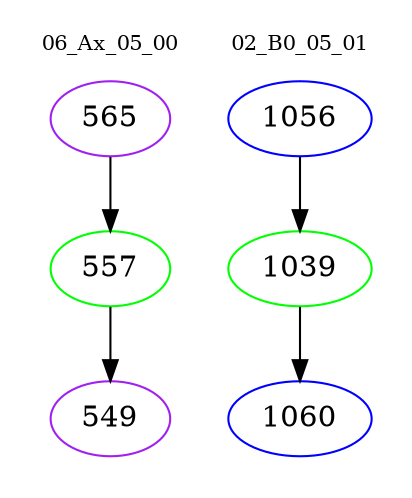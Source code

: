 digraph{
subgraph cluster_0 {
color = white
label = "06_Ax_05_00";
fontsize=10;
T0_565 [label="565", color="purple"]
T0_565 -> T0_557 [color="black"]
T0_557 [label="557", color="green"]
T0_557 -> T0_549 [color="black"]
T0_549 [label="549", color="purple"]
}
subgraph cluster_1 {
color = white
label = "02_B0_05_01";
fontsize=10;
T1_1056 [label="1056", color="blue"]
T1_1056 -> T1_1039 [color="black"]
T1_1039 [label="1039", color="green"]
T1_1039 -> T1_1060 [color="black"]
T1_1060 [label="1060", color="blue"]
}
}
